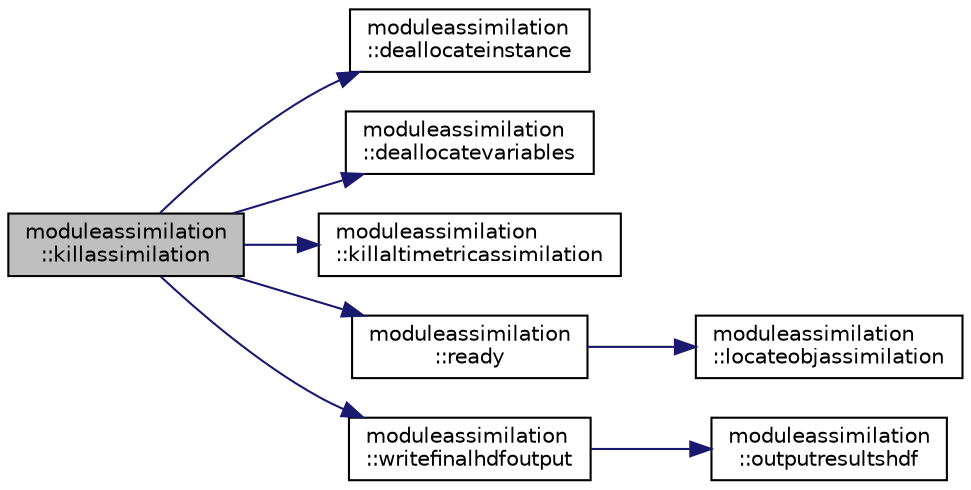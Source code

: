 digraph "moduleassimilation::killassimilation"
{
 // LATEX_PDF_SIZE
  edge [fontname="Helvetica",fontsize="10",labelfontname="Helvetica",labelfontsize="10"];
  node [fontname="Helvetica",fontsize="10",shape=record];
  rankdir="LR";
  Node1 [label="moduleassimilation\l::killassimilation",height=0.2,width=0.4,color="black", fillcolor="grey75", style="filled", fontcolor="black",tooltip=" "];
  Node1 -> Node2 [color="midnightblue",fontsize="10",style="solid",fontname="Helvetica"];
  Node2 [label="moduleassimilation\l::deallocateinstance",height=0.2,width=0.4,color="black", fillcolor="white", style="filled",URL="$namespacemoduleassimilation.html#a90d72337a9f9a14b03745d53d1bb201f",tooltip=" "];
  Node1 -> Node3 [color="midnightblue",fontsize="10",style="solid",fontname="Helvetica"];
  Node3 [label="moduleassimilation\l::deallocatevariables",height=0.2,width=0.4,color="black", fillcolor="white", style="filled",URL="$namespacemoduleassimilation.html#a92631d1b5885e157d6d4ef36379213e9",tooltip=" "];
  Node1 -> Node4 [color="midnightblue",fontsize="10",style="solid",fontname="Helvetica"];
  Node4 [label="moduleassimilation\l::killaltimetricassimilation",height=0.2,width=0.4,color="black", fillcolor="white", style="filled",URL="$namespacemoduleassimilation.html#a457aa90cd01b96e0e4a625d41ea9ba78",tooltip=" "];
  Node1 -> Node5 [color="midnightblue",fontsize="10",style="solid",fontname="Helvetica"];
  Node5 [label="moduleassimilation\l::ready",height=0.2,width=0.4,color="black", fillcolor="white", style="filled",URL="$namespacemoduleassimilation.html#a7c7eb17646a26837c5dfb9acc963b010",tooltip=" "];
  Node5 -> Node6 [color="midnightblue",fontsize="10",style="solid",fontname="Helvetica"];
  Node6 [label="moduleassimilation\l::locateobjassimilation",height=0.2,width=0.4,color="black", fillcolor="white", style="filled",URL="$namespacemoduleassimilation.html#acb3e0bb143f8372bac2b99052ba4943d",tooltip=" "];
  Node1 -> Node7 [color="midnightblue",fontsize="10",style="solid",fontname="Helvetica"];
  Node7 [label="moduleassimilation\l::writefinalhdfoutput",height=0.2,width=0.4,color="black", fillcolor="white", style="filled",URL="$namespacemoduleassimilation.html#a68cb52758df87c362f43dd3e9690121b",tooltip=" "];
  Node7 -> Node8 [color="midnightblue",fontsize="10",style="solid",fontname="Helvetica"];
  Node8 [label="moduleassimilation\l::outputresultshdf",height=0.2,width=0.4,color="black", fillcolor="white", style="filled",URL="$namespacemoduleassimilation.html#a48b30161fd16a556f8e54eeaf6b054e3",tooltip=" "];
}

